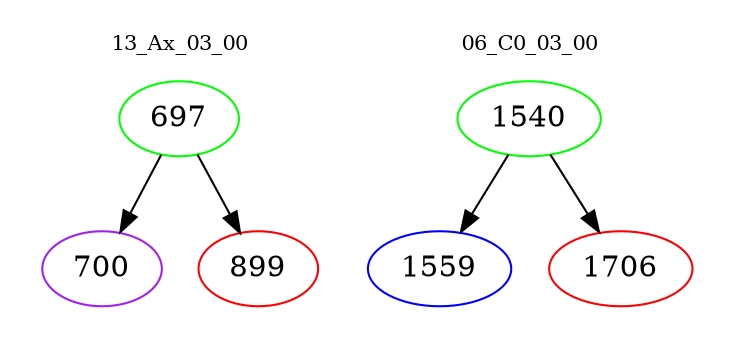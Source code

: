 digraph{
subgraph cluster_0 {
color = white
label = "13_Ax_03_00";
fontsize=10;
T0_697 [label="697", color="green"]
T0_697 -> T0_700 [color="black"]
T0_700 [label="700", color="purple"]
T0_697 -> T0_899 [color="black"]
T0_899 [label="899", color="red"]
}
subgraph cluster_1 {
color = white
label = "06_C0_03_00";
fontsize=10;
T1_1540 [label="1540", color="green"]
T1_1540 -> T1_1559 [color="black"]
T1_1559 [label="1559", color="blue"]
T1_1540 -> T1_1706 [color="black"]
T1_1706 [label="1706", color="red"]
}
}
